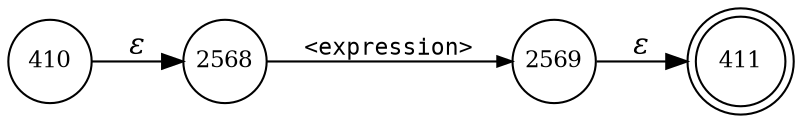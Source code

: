 digraph ATN {
rankdir=LR;
s411[fontsize=11, label="411", shape=doublecircle, fixedsize=true, width=.6];
s2568[fontsize=11,label="2568", shape=circle, fixedsize=true, width=.55, peripheries=1];
s2569[fontsize=11,label="2569", shape=circle, fixedsize=true, width=.55, peripheries=1];
s410[fontsize=11,label="410", shape=circle, fixedsize=true, width=.55, peripheries=1];
s410 -> s2568 [fontname="Times-Italic", label="&epsilon;"];
s2568 -> s2569 [fontsize=11, fontname="Courier", arrowsize=.7, label = "<expression>", arrowhead = normal];
s2569 -> s411 [fontname="Times-Italic", label="&epsilon;"];
}